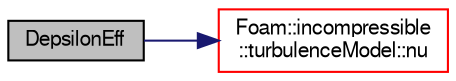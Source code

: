 digraph "DepsilonEff"
{
  bgcolor="transparent";
  edge [fontname="FreeSans",fontsize="10",labelfontname="FreeSans",labelfontsize="10"];
  node [fontname="FreeSans",fontsize="10",shape=record];
  rankdir="LR";
  Node1500 [label="DepsilonEff",height=0.2,width=0.4,color="black", fillcolor="grey75", style="filled", fontcolor="black"];
  Node1500 -> Node1501 [color="midnightblue",fontsize="10",style="solid",fontname="FreeSans"];
  Node1501 [label="Foam::incompressible\l::turbulenceModel::nu",height=0.2,width=0.4,color="red",URL="$a31102.html#aa739f3daeda1884fecc84f2b36a24021",tooltip="Return the laminar viscosity. "];
}
